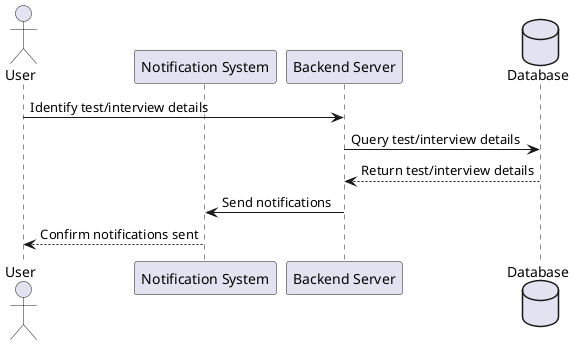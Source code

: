 ; filepath: /home/slightlywind/Repositories/Legacy/SWD392/sequence_diagrams/notify_students_of_test_interview_details.puml
@startuml
actor "User" as Staff
participant "Notification System" as NotificationSystem
participant "Backend Server" as BackendServer
database Database

Staff -> BackendServer: Identify test/interview details
BackendServer -> Database: Query test/interview details
Database --> BackendServer: Return test/interview details
BackendServer -> NotificationSystem: Send notifications
NotificationSystem --> Staff: Confirm notifications sent
@enduml